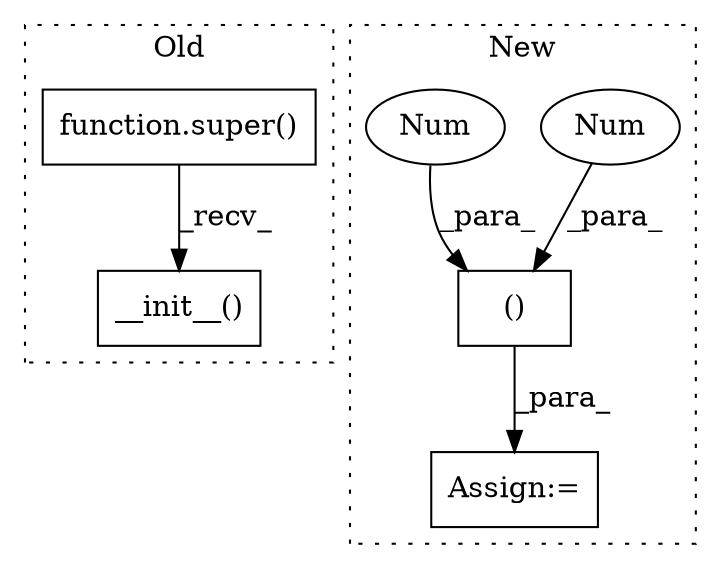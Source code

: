 digraph G {
subgraph cluster0 {
1 [label="__init__()" a="75" s="1636,1683" l="17,1" shape="box"];
3 [label="function.super()" a="75" s="1636" l="7" shape="box"];
label = "Old";
style="dotted";
}
subgraph cluster1 {
2 [label="()" a="54" s="564" l="10" shape="box"];
4 [label="Num" a="76" s="566" l="3" shape="ellipse"];
5 [label="Num" a="76" s="561" l="3" shape="ellipse"];
6 [label="Assign:=" a="68" s="650" l="3" shape="box"];
label = "New";
style="dotted";
}
2 -> 6 [label="_para_"];
3 -> 1 [label="_recv_"];
4 -> 2 [label="_para_"];
5 -> 2 [label="_para_"];
}